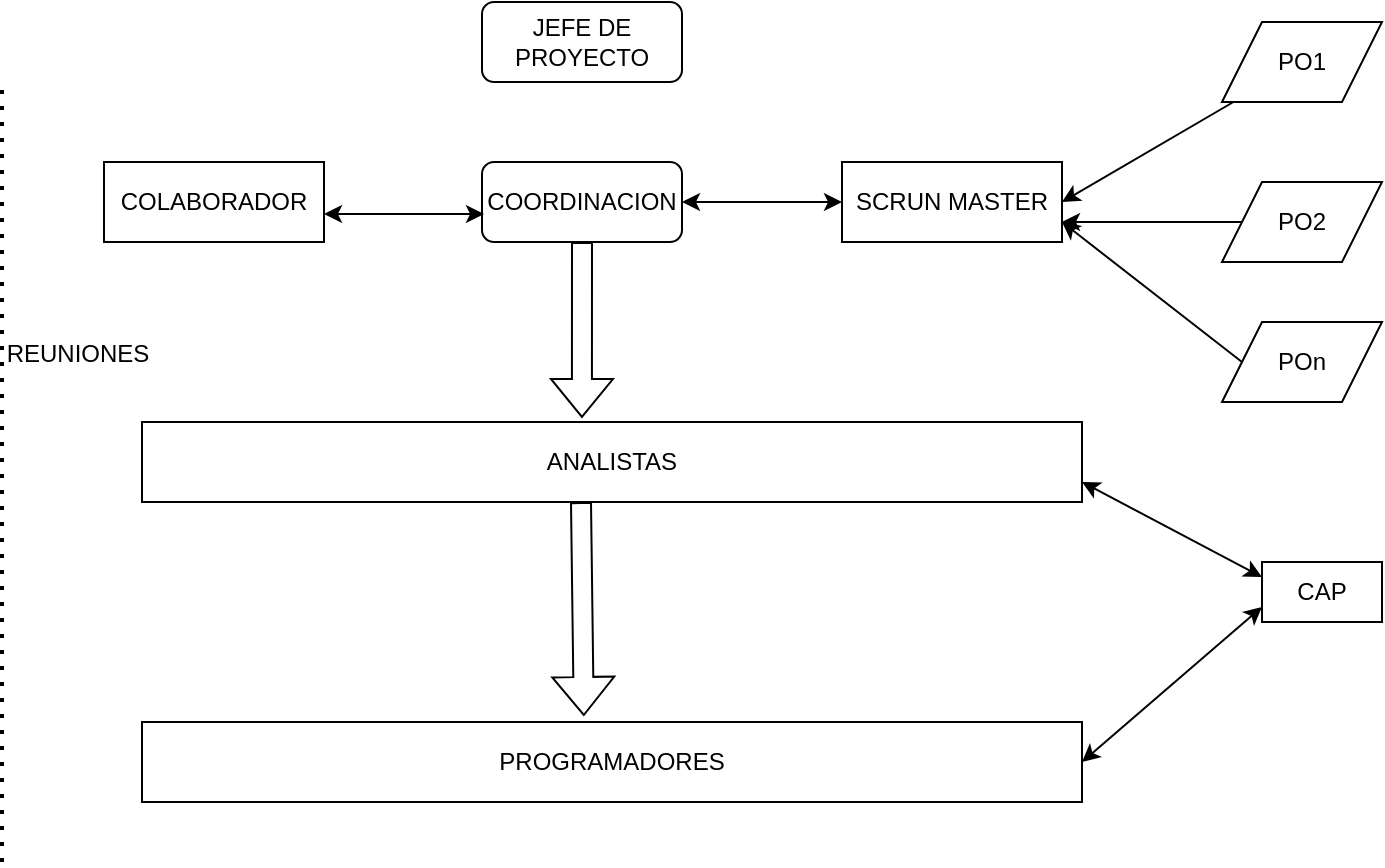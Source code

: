 <mxfile version="24.2.5" type="device">
  <diagram name="Página-1" id="oI_BfJWX9q_FeoP8F8E3">
    <mxGraphModel dx="938" dy="648" grid="1" gridSize="10" guides="1" tooltips="1" connect="1" arrows="1" fold="1" page="1" pageScale="1" pageWidth="827" pageHeight="1169" math="0" shadow="0">
      <root>
        <mxCell id="0" />
        <mxCell id="1" parent="0" />
        <mxCell id="qLJ3pIn1qWdLrBE-g2eo-2" value="JEFE DE PROYECTO" style="rounded=1;whiteSpace=wrap;html=1;" vertex="1" parent="1">
          <mxGeometry x="280" y="80" width="100" height="40" as="geometry" />
        </mxCell>
        <mxCell id="qLJ3pIn1qWdLrBE-g2eo-3" value="COORDINACION" style="rounded=1;whiteSpace=wrap;html=1;" vertex="1" parent="1">
          <mxGeometry x="280" y="160" width="100" height="40" as="geometry" />
        </mxCell>
        <mxCell id="qLJ3pIn1qWdLrBE-g2eo-5" value="SCRUN MASTER" style="rounded=0;whiteSpace=wrap;html=1;" vertex="1" parent="1">
          <mxGeometry x="460" y="160" width="110" height="40" as="geometry" />
        </mxCell>
        <mxCell id="qLJ3pIn1qWdLrBE-g2eo-8" value="PO1" style="shape=parallelogram;perimeter=parallelogramPerimeter;whiteSpace=wrap;html=1;fixedSize=1;" vertex="1" parent="1">
          <mxGeometry x="650" y="90" width="80" height="40" as="geometry" />
        </mxCell>
        <mxCell id="qLJ3pIn1qWdLrBE-g2eo-9" value="PO2" style="shape=parallelogram;perimeter=parallelogramPerimeter;whiteSpace=wrap;html=1;fixedSize=1;" vertex="1" parent="1">
          <mxGeometry x="650" y="170" width="80" height="40" as="geometry" />
        </mxCell>
        <mxCell id="qLJ3pIn1qWdLrBE-g2eo-10" value="POn" style="shape=parallelogram;perimeter=parallelogramPerimeter;whiteSpace=wrap;html=1;fixedSize=1;" vertex="1" parent="1">
          <mxGeometry x="650" y="240" width="80" height="40" as="geometry" />
        </mxCell>
        <mxCell id="qLJ3pIn1qWdLrBE-g2eo-11" value="COLABORADOR" style="rounded=0;whiteSpace=wrap;html=1;" vertex="1" parent="1">
          <mxGeometry x="91" y="160" width="110" height="40" as="geometry" />
        </mxCell>
        <mxCell id="qLJ3pIn1qWdLrBE-g2eo-12" value="ANALISTAS" style="rounded=0;whiteSpace=wrap;html=1;" vertex="1" parent="1">
          <mxGeometry x="110" y="290" width="470" height="40" as="geometry" />
        </mxCell>
        <mxCell id="qLJ3pIn1qWdLrBE-g2eo-13" value="PROGRAMADORES" style="rounded=0;whiteSpace=wrap;html=1;" vertex="1" parent="1">
          <mxGeometry x="110" y="440" width="470" height="40" as="geometry" />
        </mxCell>
        <mxCell id="qLJ3pIn1qWdLrBE-g2eo-14" value="" style="shape=flexArrow;endArrow=classic;html=1;rounded=0;exitX=0.5;exitY=1;exitDx=0;exitDy=0;entryX=0.468;entryY=-0.05;entryDx=0;entryDy=0;entryPerimeter=0;" edge="1" parent="1" source="qLJ3pIn1qWdLrBE-g2eo-3" target="qLJ3pIn1qWdLrBE-g2eo-12">
          <mxGeometry width="50" height="50" relative="1" as="geometry">
            <mxPoint x="390" y="360" as="sourcePoint" />
            <mxPoint x="430" y="310" as="targetPoint" />
          </mxGeometry>
        </mxCell>
        <mxCell id="qLJ3pIn1qWdLrBE-g2eo-15" value="" style="shape=flexArrow;endArrow=classic;html=1;rounded=0;exitX=0.5;exitY=1;exitDx=0;exitDy=0;entryX=0.47;entryY=-0.075;entryDx=0;entryDy=0;entryPerimeter=0;" edge="1" parent="1" target="qLJ3pIn1qWdLrBE-g2eo-13">
          <mxGeometry width="50" height="50" relative="1" as="geometry">
            <mxPoint x="329.5" y="330" as="sourcePoint" />
            <mxPoint x="330" y="430" as="targetPoint" />
          </mxGeometry>
        </mxCell>
        <mxCell id="qLJ3pIn1qWdLrBE-g2eo-16" value="" style="endArrow=classic;html=1;rounded=0;entryX=1;entryY=0.5;entryDx=0;entryDy=0;" edge="1" parent="1" source="qLJ3pIn1qWdLrBE-g2eo-8" target="qLJ3pIn1qWdLrBE-g2eo-5">
          <mxGeometry width="50" height="50" relative="1" as="geometry">
            <mxPoint x="390" y="360" as="sourcePoint" />
            <mxPoint x="440" y="310" as="targetPoint" />
          </mxGeometry>
        </mxCell>
        <mxCell id="qLJ3pIn1qWdLrBE-g2eo-17" value="" style="endArrow=classic;html=1;rounded=0;entryX=1;entryY=0.75;entryDx=0;entryDy=0;exitX=0;exitY=0.5;exitDx=0;exitDy=0;" edge="1" parent="1" source="qLJ3pIn1qWdLrBE-g2eo-9" target="qLJ3pIn1qWdLrBE-g2eo-5">
          <mxGeometry width="50" height="50" relative="1" as="geometry">
            <mxPoint x="666" y="140" as="sourcePoint" />
            <mxPoint x="580" y="190" as="targetPoint" />
          </mxGeometry>
        </mxCell>
        <mxCell id="qLJ3pIn1qWdLrBE-g2eo-18" value="" style="endArrow=classic;html=1;rounded=0;entryX=1;entryY=0.75;entryDx=0;entryDy=0;exitX=0;exitY=0.5;exitDx=0;exitDy=0;" edge="1" parent="1" source="qLJ3pIn1qWdLrBE-g2eo-10" target="qLJ3pIn1qWdLrBE-g2eo-5">
          <mxGeometry width="50" height="50" relative="1" as="geometry">
            <mxPoint x="676" y="150" as="sourcePoint" />
            <mxPoint x="590" y="200" as="targetPoint" />
          </mxGeometry>
        </mxCell>
        <mxCell id="qLJ3pIn1qWdLrBE-g2eo-19" value="" style="endArrow=classic;startArrow=classic;html=1;rounded=0;exitX=1;exitY=0.5;exitDx=0;exitDy=0;entryX=0;entryY=0.5;entryDx=0;entryDy=0;" edge="1" parent="1" source="qLJ3pIn1qWdLrBE-g2eo-3" target="qLJ3pIn1qWdLrBE-g2eo-5">
          <mxGeometry width="50" height="50" relative="1" as="geometry">
            <mxPoint x="390" y="360" as="sourcePoint" />
            <mxPoint x="440" y="310" as="targetPoint" />
          </mxGeometry>
        </mxCell>
        <mxCell id="qLJ3pIn1qWdLrBE-g2eo-20" value="" style="endArrow=classic;startArrow=classic;html=1;rounded=0;exitX=1;exitY=0.5;exitDx=0;exitDy=0;entryX=0;entryY=0.5;entryDx=0;entryDy=0;" edge="1" parent="1">
          <mxGeometry width="50" height="50" relative="1" as="geometry">
            <mxPoint x="201" y="186" as="sourcePoint" />
            <mxPoint x="281" y="186" as="targetPoint" />
          </mxGeometry>
        </mxCell>
        <mxCell id="qLJ3pIn1qWdLrBE-g2eo-21" value="CAP" style="rounded=0;whiteSpace=wrap;html=1;" vertex="1" parent="1">
          <mxGeometry x="670" y="360" width="60" height="30" as="geometry" />
        </mxCell>
        <mxCell id="qLJ3pIn1qWdLrBE-g2eo-22" value="" style="endArrow=classic;startArrow=classic;html=1;rounded=0;entryX=0;entryY=0.25;entryDx=0;entryDy=0;exitX=1;exitY=0.75;exitDx=0;exitDy=0;" edge="1" parent="1" source="qLJ3pIn1qWdLrBE-g2eo-12" target="qLJ3pIn1qWdLrBE-g2eo-21">
          <mxGeometry width="50" height="50" relative="1" as="geometry">
            <mxPoint x="390" y="360" as="sourcePoint" />
            <mxPoint x="440" y="310" as="targetPoint" />
          </mxGeometry>
        </mxCell>
        <mxCell id="qLJ3pIn1qWdLrBE-g2eo-23" value="" style="endArrow=classic;startArrow=classic;html=1;rounded=0;entryX=0;entryY=0.75;entryDx=0;entryDy=0;exitX=1;exitY=0.5;exitDx=0;exitDy=0;" edge="1" parent="1" source="qLJ3pIn1qWdLrBE-g2eo-13" target="qLJ3pIn1qWdLrBE-g2eo-21">
          <mxGeometry width="50" height="50" relative="1" as="geometry">
            <mxPoint x="590" y="330" as="sourcePoint" />
            <mxPoint x="680" y="378" as="targetPoint" />
          </mxGeometry>
        </mxCell>
        <mxCell id="qLJ3pIn1qWdLrBE-g2eo-24" value="" style="endArrow=none;dashed=1;html=1;dashPattern=1 3;strokeWidth=2;rounded=0;" edge="1" parent="1">
          <mxGeometry width="50" height="50" relative="1" as="geometry">
            <mxPoint x="40" y="510" as="sourcePoint" />
            <mxPoint x="40" y="120" as="targetPoint" />
          </mxGeometry>
        </mxCell>
        <mxCell id="qLJ3pIn1qWdLrBE-g2eo-25" value="REUNIONES" style="text;html=1;align=center;verticalAlign=middle;whiteSpace=wrap;rounded=0;" vertex="1" parent="1">
          <mxGeometry x="48" y="241" width="60" height="30" as="geometry" />
        </mxCell>
      </root>
    </mxGraphModel>
  </diagram>
</mxfile>
